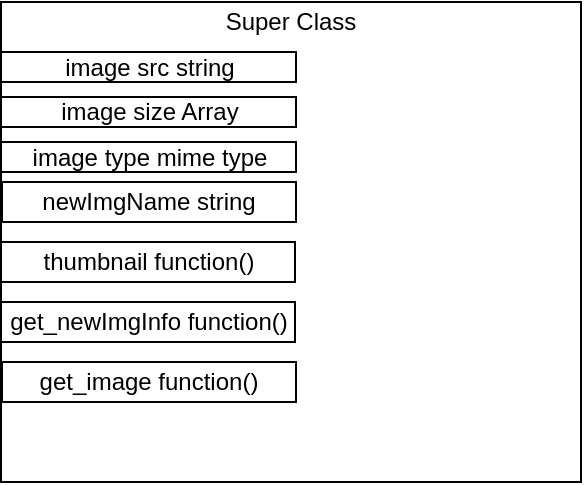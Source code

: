 <mxfile version="14.2.3" type="device"><diagram id="xAzDWZMYEhQx9DwpOqFe" name="Page-1"><mxGraphModel dx="582" dy="1634" grid="1" gridSize="10" guides="1" tooltips="1" connect="1" arrows="1" fold="1" page="1" pageScale="1" pageWidth="850" pageHeight="1100" math="0" shadow="0"><root><mxCell id="0"/><mxCell id="1" parent="0"/><mxCell id="IvjY_DLQ5b1Ems_eUBBI-1" value="&lt;span style=&quot;&quot;&gt;&lt;/span&gt;" style="text;whiteSpace=wrap;html=1;" parent="1" vertex="1"><mxGeometry x="110" y="130" width="30" height="20" as="geometry"/></mxCell><mxCell id="6PFfnNPVz6mPbfYRueH2-2" value="" style="rounded=0;whiteSpace=wrap;html=1;" vertex="1" parent="1"><mxGeometry x="92.5" y="60" width="290" height="240" as="geometry"/></mxCell><mxCell id="6PFfnNPVz6mPbfYRueH2-3" value="Super Class" style="text;html=1;strokeColor=none;fillColor=none;align=center;verticalAlign=middle;whiteSpace=wrap;rounded=0;" vertex="1" parent="1"><mxGeometry x="105" y="60" width="265" height="20" as="geometry"/></mxCell><mxCell id="6PFfnNPVz6mPbfYRueH2-4" value="image src string" style="rounded=0;whiteSpace=wrap;html=1;" vertex="1" parent="1"><mxGeometry x="92.5" y="85" width="147.5" height="15" as="geometry"/></mxCell><mxCell id="6PFfnNPVz6mPbfYRueH2-5" value="image size Array" style="rounded=0;whiteSpace=wrap;html=1;" vertex="1" parent="1"><mxGeometry x="92.5" y="107.5" width="147.5" height="15" as="geometry"/></mxCell><mxCell id="6PFfnNPVz6mPbfYRueH2-6" value="image type mime type" style="rounded=0;whiteSpace=wrap;html=1;" vertex="1" parent="1"><mxGeometry x="92.5" y="130" width="147.5" height="15" as="geometry"/></mxCell><mxCell id="6PFfnNPVz6mPbfYRueH2-7" value="newImgName string" style="rounded=0;whiteSpace=wrap;html=1;" vertex="1" parent="1"><mxGeometry x="93" y="150" width="147" height="20" as="geometry"/></mxCell><mxCell id="6PFfnNPVz6mPbfYRueH2-8" value="thumbnail function()" style="rounded=0;whiteSpace=wrap;html=1;" vertex="1" parent="1"><mxGeometry x="92.5" y="180" width="147" height="20" as="geometry"/></mxCell><mxCell id="6PFfnNPVz6mPbfYRueH2-9" value="get_newImgInfo function()" style="rounded=0;whiteSpace=wrap;html=1;" vertex="1" parent="1"><mxGeometry x="92.5" y="210" width="147" height="20" as="geometry"/></mxCell><mxCell id="6PFfnNPVz6mPbfYRueH2-10" value="get_image function()" style="rounded=0;whiteSpace=wrap;html=1;" vertex="1" parent="1"><mxGeometry x="93" y="240" width="147" height="20" as="geometry"/></mxCell></root></mxGraphModel></diagram></mxfile>